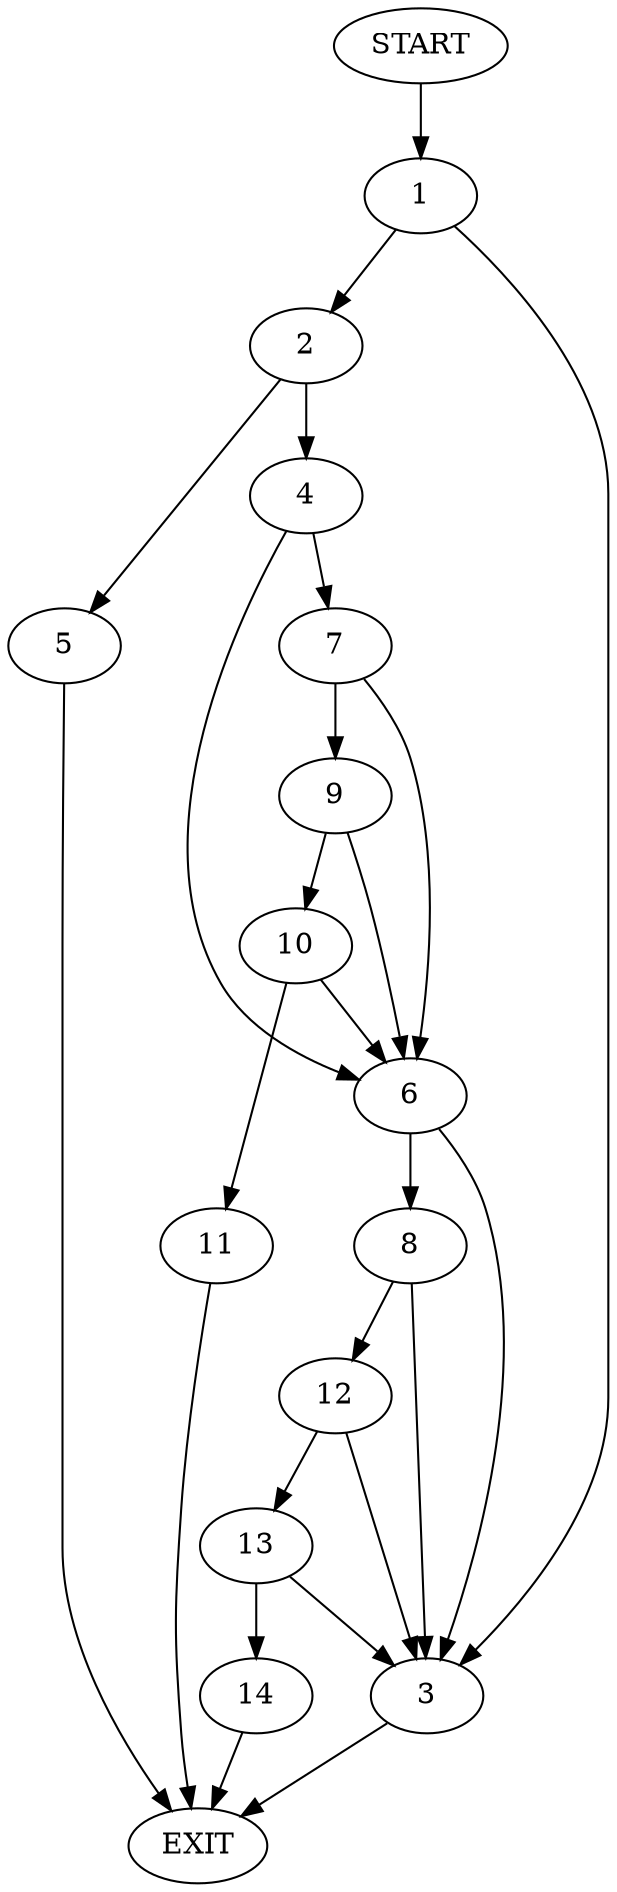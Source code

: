 digraph {
0 [label="START"]
15 [label="EXIT"]
0 -> 1
1 -> 2
1 -> 3
3 -> 15
2 -> 4
2 -> 5
5 -> 15
4 -> 6
4 -> 7
6 -> 8
6 -> 3
7 -> 6
7 -> 9
9 -> 6
9 -> 10
10 -> 6
10 -> 11
11 -> 15
8 -> 12
8 -> 3
12 -> 13
12 -> 3
13 -> 3
13 -> 14
14 -> 15
}
